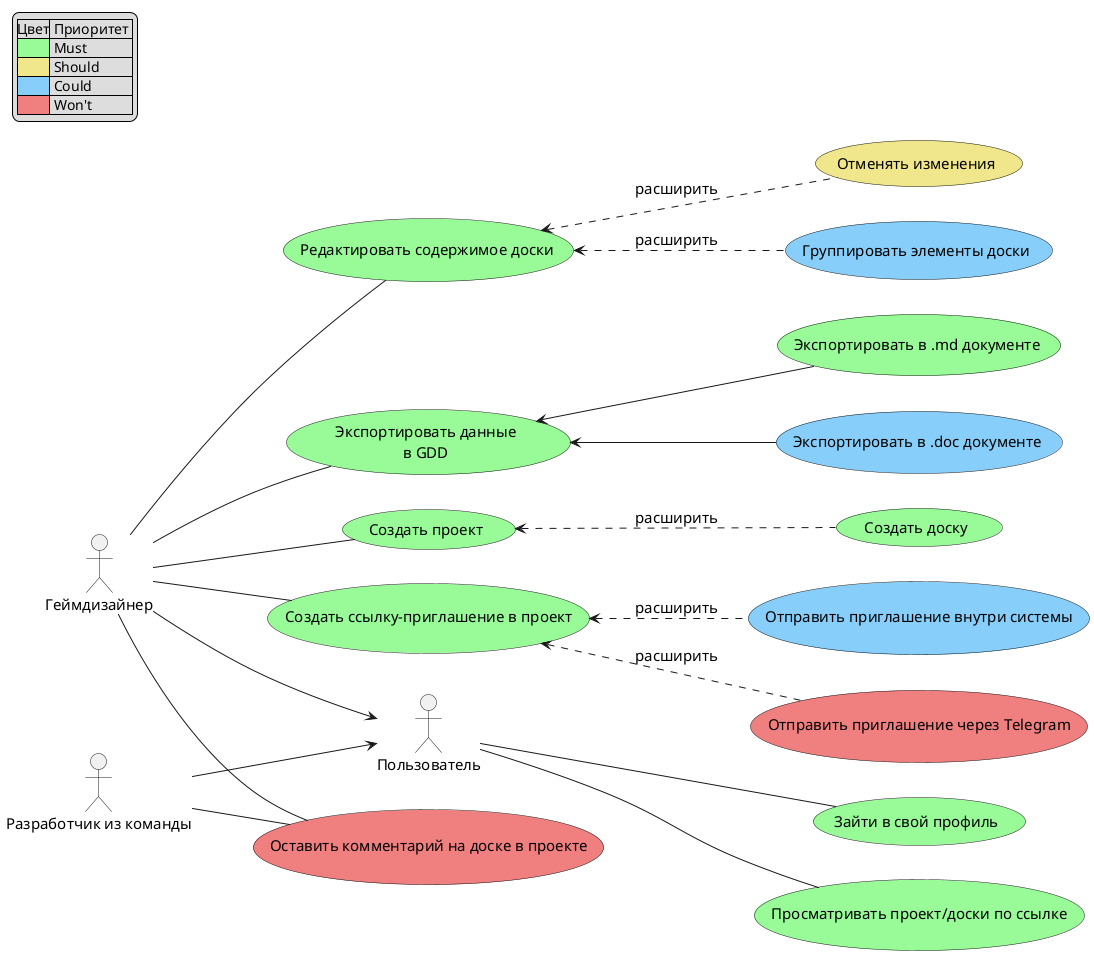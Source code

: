 @startuml sas
left to right direction
legend top left
    |Цвет| Приоритет |
    |<#palegreen>| Must|
    |<#Khaki>| Should |
    |<#LightSkyBlue>| Could |
    |<#LightCoral>| Won't |
endlegend
skinparam defaultFontSize 15
actor Пользователь as user
actor Геймдизайнер as designer
actor "Разработчик из команды" as developer
usecase (Зайти в свой профиль) as login #palegreen
usecase (Создать проект) as create_project #palegreen
usecase (Создать доску) as create_board #palegreen
usecase (Создать ссылку-приглашение в проект) as create_invitation #palegreen
usecase (Отправить приглашение через Telegram) as send_via_telegram #LightCoral
usecase (Отправить приглашение внутри системы) as send_via_system #LightSkyBlue
usecase (Редактировать содержимое доски) as edit_board #palegreen
usecase (Группировать элементы доски) as group_in_board #LightSkyBlue
usecase (Отменять изменения) as rollback #Khaki
usecase (Экспортировать данные\nв GDD) as export_gdd #palegreen
usecase (Экспортировать в .doc документе) as export_as_doc #LightSkyBlue
usecase (Экспортировать в .md документе) as export_as_md #palegreen
usecase (Просматривать проект/доски по ссылке) as readonly #palegreen
usecase (Оставить комментарий на доске в проекте) as comment #LightCoral
developer -- comment
designer -- comment
designer --> user
developer --> user
designer -- create_project
user -- login
user -- readonly
create_project <.. create_board : расширить
designer -- create_invitation
create_invitation <.. send_via_telegram : расширить
create_invitation <.. send_via_system : расширить
designer -- edit_board
edit_board <.. group_in_board : расширить
edit_board <.. rollback : расширить
designer -- export_gdd
export_gdd <-- export_as_doc 
export_gdd <-- export_as_md
@enduml